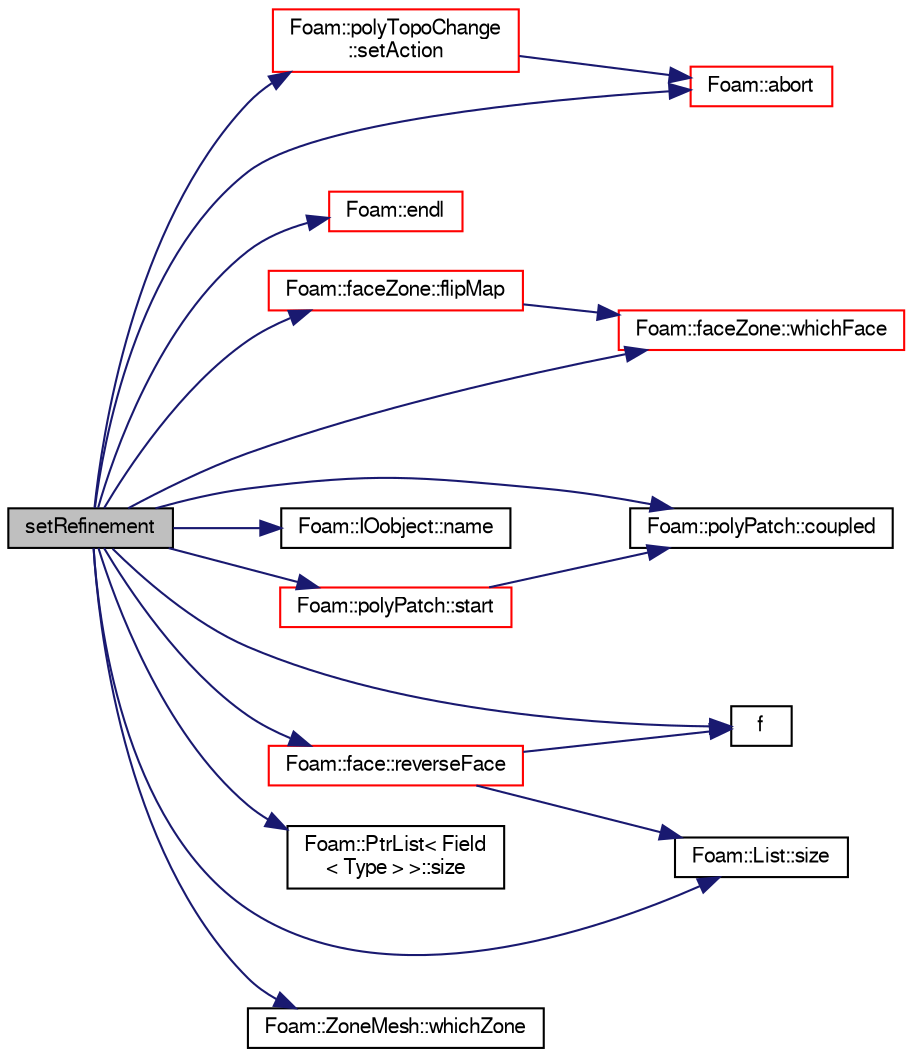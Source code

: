 digraph "setRefinement"
{
  bgcolor="transparent";
  edge [fontname="FreeSans",fontsize="10",labelfontname="FreeSans",labelfontsize="10"];
  node [fontname="FreeSans",fontsize="10",shape=record];
  rankdir="LR";
  Node1010 [label="setRefinement",height=0.2,width=0.4,color="black", fillcolor="grey75", style="filled", fontcolor="black"];
  Node1010 -> Node1011 [color="midnightblue",fontsize="10",style="solid",fontname="FreeSans"];
  Node1011 [label="Foam::abort",height=0.2,width=0.4,color="red",URL="$a21124.html#a447107a607d03e417307c203fa5fb44b"];
  Node1010 -> Node1054 [color="midnightblue",fontsize="10",style="solid",fontname="FreeSans"];
  Node1054 [label="Foam::polyPatch::coupled",height=0.2,width=0.4,color="black",URL="$a27478.html#a39c01db0e66d00fe0621a0c7e5fc4ead",tooltip="Return true if this patch is geometrically coupled (i.e. faces and. "];
  Node1010 -> Node1019 [color="midnightblue",fontsize="10",style="solid",fontname="FreeSans"];
  Node1019 [label="Foam::endl",height=0.2,width=0.4,color="red",URL="$a21124.html#a2db8fe02a0d3909e9351bb4275b23ce4",tooltip="Add newline and flush stream. "];
  Node1010 -> Node1055 [color="midnightblue",fontsize="10",style="solid",fontname="FreeSans"];
  Node1055 [label="f",height=0.2,width=0.4,color="black",URL="$a17900.html#a888be93833ac7a23170555c69c690288"];
  Node1010 -> Node1056 [color="midnightblue",fontsize="10",style="solid",fontname="FreeSans"];
  Node1056 [label="Foam::faceZone::flipMap",height=0.2,width=0.4,color="red",URL="$a27510.html#a03ecd61e4e943657de29efcacd488b19",tooltip="Return face flip map. "];
  Node1056 -> Node1417 [color="midnightblue",fontsize="10",style="solid",fontname="FreeSans"];
  Node1417 [label="Foam::faceZone::whichFace",height=0.2,width=0.4,color="red",URL="$a27510.html#a2a776b244e1eea320ab33cc0a21cf56a",tooltip="Helper function to re-direct to zone::localID(...) "];
  Node1010 -> Node1066 [color="midnightblue",fontsize="10",style="solid",fontname="FreeSans"];
  Node1066 [label="Foam::IOobject::name",height=0.2,width=0.4,color="black",URL="$a26142.html#acc80e00a8ac919288fb55bd14cc88bf6",tooltip="Return name. "];
  Node1010 -> Node1423 [color="midnightblue",fontsize="10",style="solid",fontname="FreeSans"];
  Node1423 [label="Foam::face::reverseFace",height=0.2,width=0.4,color="red",URL="$a27218.html#ab5c32a8cb05d22c7e1e6f104362cbdc2",tooltip="Return face with reverse direction. "];
  Node1423 -> Node1055 [color="midnightblue",fontsize="10",style="solid",fontname="FreeSans"];
  Node1423 -> Node1072 [color="midnightblue",fontsize="10",style="solid",fontname="FreeSans"];
  Node1072 [label="Foam::List::size",height=0.2,width=0.4,color="black",URL="$a25694.html#a8a5f6fa29bd4b500caf186f60245b384",tooltip="Override size to be inconsistent with allocated storage. "];
  Node1010 -> Node1427 [color="midnightblue",fontsize="10",style="solid",fontname="FreeSans"];
  Node1427 [label="Foam::polyTopoChange\l::setAction",height=0.2,width=0.4,color="red",URL="$a21678.html#a40a23962b792d24f4cb999f5b55aece2",tooltip="For compatibility with polyTopoChange: set topological action. "];
  Node1427 -> Node1011 [color="midnightblue",fontsize="10",style="solid",fontname="FreeSans"];
  Node1010 -> Node1072 [color="midnightblue",fontsize="10",style="solid",fontname="FreeSans"];
  Node1010 -> Node1122 [color="midnightblue",fontsize="10",style="solid",fontname="FreeSans"];
  Node1122 [label="Foam::PtrList\< Field\l\< Type \> \>::size",height=0.2,width=0.4,color="black",URL="$a25914.html#a47b3bf30da1eb3ab8076b5fbe00e0494",tooltip="Return the number of elements in the PtrList. "];
  Node1010 -> Node1090 [color="midnightblue",fontsize="10",style="solid",fontname="FreeSans"];
  Node1090 [label="Foam::polyPatch::start",height=0.2,width=0.4,color="red",URL="$a27478.html#a6bfd3e3abb11e98bdb4b98671cec1234",tooltip="Return start label of this patch in the polyMesh face list. "];
  Node1090 -> Node1054 [color="midnightblue",fontsize="10",style="solid",fontname="FreeSans"];
  Node1010 -> Node1417 [color="midnightblue",fontsize="10",style="solid",fontname="FreeSans"];
  Node1010 -> Node1502 [color="midnightblue",fontsize="10",style="solid",fontname="FreeSans"];
  Node1502 [label="Foam::ZoneMesh::whichZone",height=0.2,width=0.4,color="black",URL="$a27522.html#ad9948c6afa6162ff01554f71ff676aa2",tooltip="Given a global object index, return the zone it is in. "];
}
